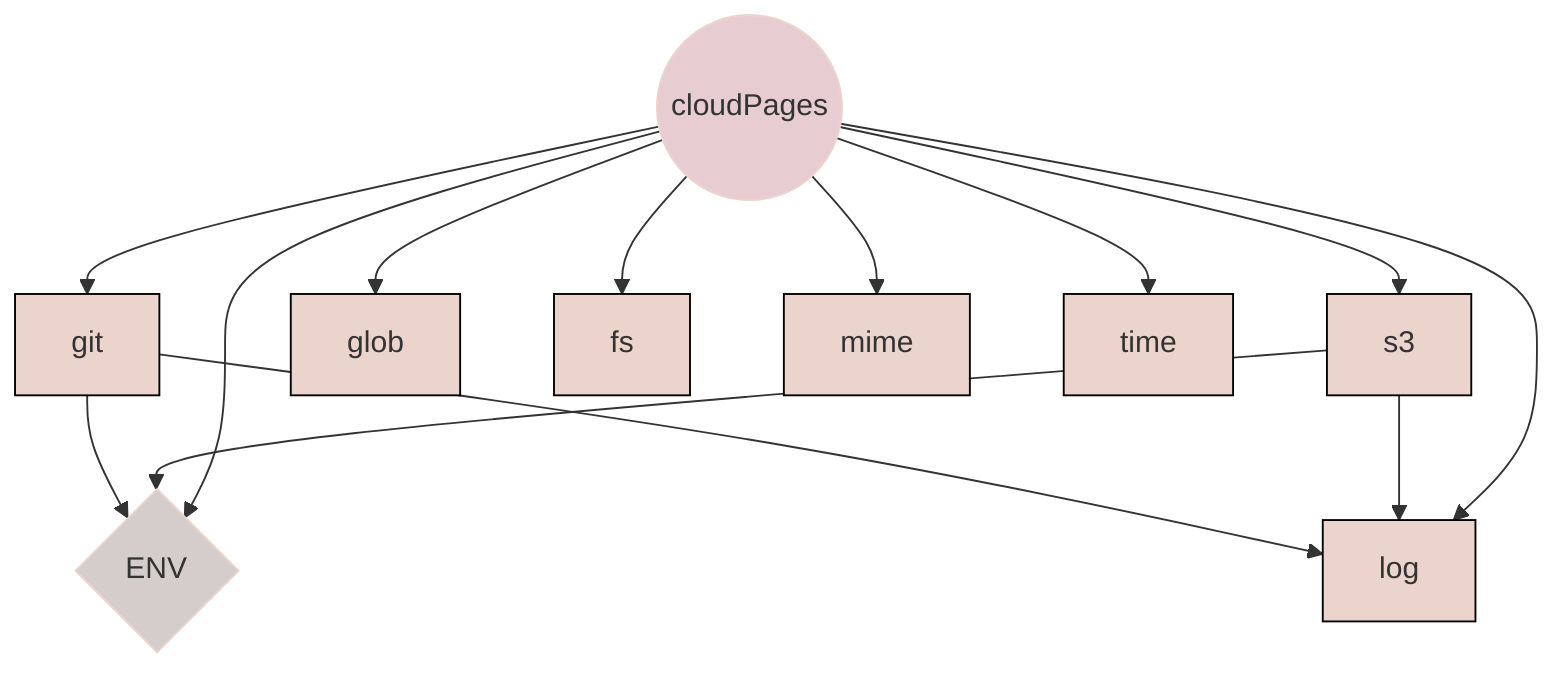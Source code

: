 graph TD
  git-->ENV{ENV}
  git-->log
  s3-->ENV{ENV}
  s3-->log
  cloudPages((cloudPages))-->ENV{ENV}
  cloudPages((cloudPages))-->glob
  cloudPages((cloudPages))-->fs
  cloudPages((cloudPages))-->log
  cloudPages((cloudPages))-->s3
  cloudPages((cloudPages))-->mime
  cloudPages((cloudPages))-->git
  cloudPages((cloudPages))-->time
  classDef cloudPages fill:#e7cdd2,stroke:#ebd4cb,stroke-width:1px;
  classDef config fill:#d4cdcc,stroke:#ebd4cb,stroke-width:1px;
  classDef others fill:#ebd4cb,stroke:#000,stroke-width:1px;
  class ENV config;
  class git others;
  class log others;
  class s3 others;
  class cloudPages cloudPages;
  class glob others;
  class fs others;
  class mime others;
  class time others;
